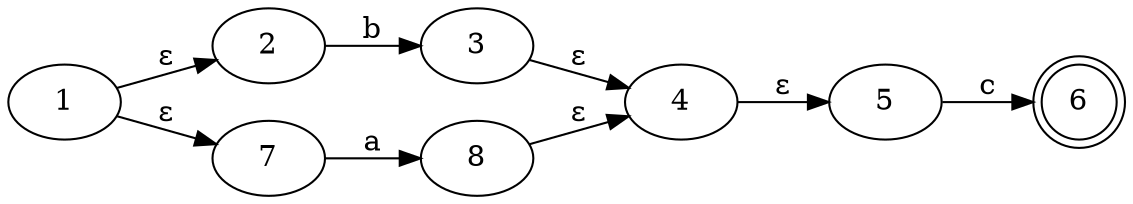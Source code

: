 digraph NFA {
	rankdir=LR
	1 [label=1]
	1 -> 2 [label="ε"]
	1 -> 7 [label="ε"]
	2 [label=2]
	2 -> 3 [label=b]
	3 [label=3]
	3 -> 4 [label="ε"]
	4 [label=4]
	4 -> 5 [label="ε"]
	5 [label=5]
	5 -> 6 [label=c]
	6 [label=6 shape=doublecircle]
	7 [label=7]
	7 -> 8 [label=a]
	8 [label=8]
	8 -> 4 [label="ε"]
}
